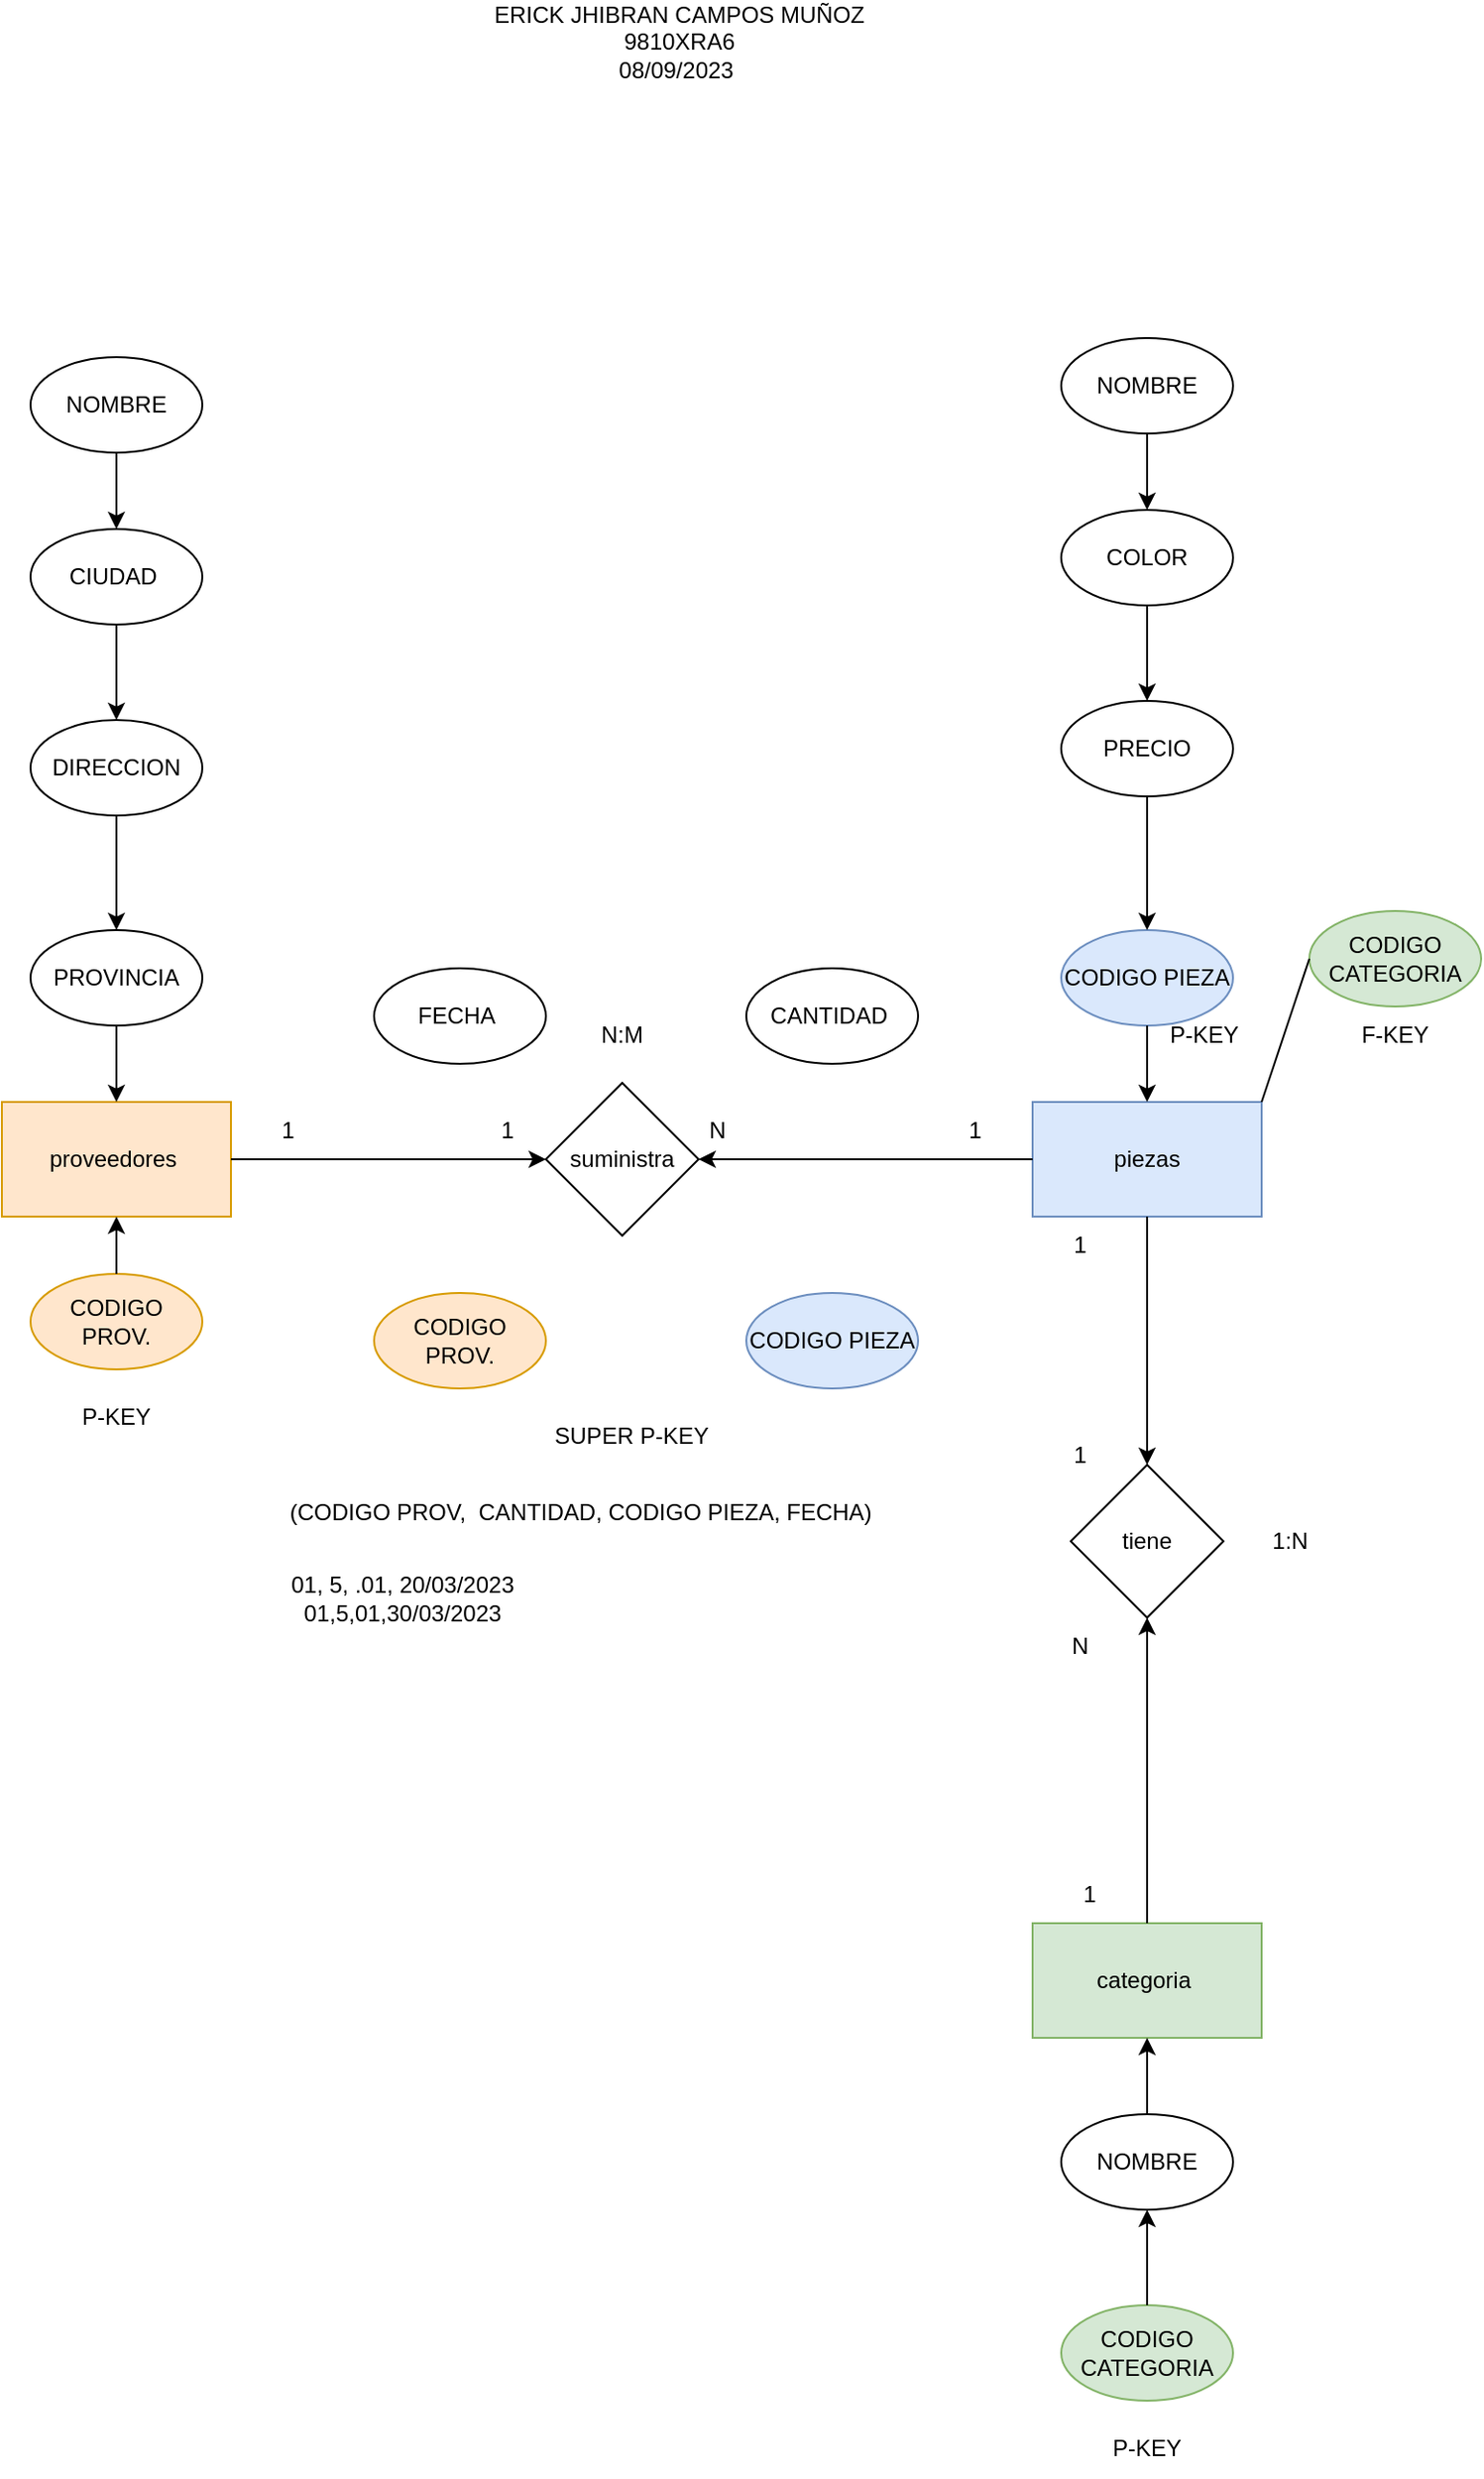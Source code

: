 <mxfile version="21.6.9" type="github">
  <diagram name="Página-1" id="ziAOTzdCENYnY3GCYSxh">
    <mxGraphModel dx="1426" dy="1962" grid="1" gridSize="10" guides="1" tooltips="1" connect="1" arrows="1" fold="1" page="1" pageScale="1" pageWidth="827" pageHeight="1169" math="0" shadow="0">
      <root>
        <mxCell id="0" />
        <mxCell id="1" parent="0" />
        <mxCell id="JAUOJudNKWlxqGS05e0u-1" value="proveedores&amp;nbsp;" style="rounded=0;whiteSpace=wrap;html=1;fillColor=#ffe6cc;strokeColor=#d79b00;" vertex="1" parent="1">
          <mxGeometry x="45" y="280" width="120" height="60" as="geometry" />
        </mxCell>
        <mxCell id="JAUOJudNKWlxqGS05e0u-2" value="piezas" style="rounded=0;whiteSpace=wrap;html=1;fillColor=#dae8fc;strokeColor=#6c8ebf;" vertex="1" parent="1">
          <mxGeometry x="585" y="280" width="120" height="60" as="geometry" />
        </mxCell>
        <mxCell id="JAUOJudNKWlxqGS05e0u-3" value="categoria&amp;nbsp;" style="rounded=0;whiteSpace=wrap;html=1;fillColor=#d5e8d4;strokeColor=#82b366;" vertex="1" parent="1">
          <mxGeometry x="585" y="710" width="120" height="60" as="geometry" />
        </mxCell>
        <mxCell id="JAUOJudNKWlxqGS05e0u-4" value="suministra" style="rhombus;whiteSpace=wrap;html=1;" vertex="1" parent="1">
          <mxGeometry x="330" y="270" width="80" height="80" as="geometry" />
        </mxCell>
        <mxCell id="JAUOJudNKWlxqGS05e0u-5" value="tiene" style="rhombus;whiteSpace=wrap;html=1;" vertex="1" parent="1">
          <mxGeometry x="605" y="470" width="80" height="80" as="geometry" />
        </mxCell>
        <mxCell id="JAUOJudNKWlxqGS05e0u-6" value="" style="endArrow=classic;html=1;rounded=0;exitX=1;exitY=0.5;exitDx=0;exitDy=0;entryX=0;entryY=0.5;entryDx=0;entryDy=0;" edge="1" parent="1" source="JAUOJudNKWlxqGS05e0u-1" target="JAUOJudNKWlxqGS05e0u-4">
          <mxGeometry width="50" height="50" relative="1" as="geometry">
            <mxPoint x="390" y="430" as="sourcePoint" />
            <mxPoint x="320" y="330" as="targetPoint" />
          </mxGeometry>
        </mxCell>
        <mxCell id="JAUOJudNKWlxqGS05e0u-7" value="" style="endArrow=classic;html=1;rounded=0;entryX=1;entryY=0.5;entryDx=0;entryDy=0;exitX=0;exitY=0.5;exitDx=0;exitDy=0;" edge="1" parent="1" source="JAUOJudNKWlxqGS05e0u-2" target="JAUOJudNKWlxqGS05e0u-4">
          <mxGeometry width="50" height="50" relative="1" as="geometry">
            <mxPoint x="420" y="310" as="sourcePoint" />
            <mxPoint x="340" y="320" as="targetPoint" />
          </mxGeometry>
        </mxCell>
        <mxCell id="JAUOJudNKWlxqGS05e0u-9" value="" style="endArrow=classic;html=1;rounded=0;entryX=0.5;entryY=0;entryDx=0;entryDy=0;exitX=0.5;exitY=1;exitDx=0;exitDy=0;" edge="1" parent="1" source="JAUOJudNKWlxqGS05e0u-2" target="JAUOJudNKWlxqGS05e0u-5">
          <mxGeometry width="50" height="50" relative="1" as="geometry">
            <mxPoint x="390" y="430" as="sourcePoint" />
            <mxPoint x="440" y="380" as="targetPoint" />
          </mxGeometry>
        </mxCell>
        <mxCell id="JAUOJudNKWlxqGS05e0u-10" value="" style="endArrow=classic;html=1;rounded=0;entryX=0.5;entryY=1;entryDx=0;entryDy=0;exitX=0.5;exitY=0;exitDx=0;exitDy=0;" edge="1" parent="1" source="JAUOJudNKWlxqGS05e0u-3" target="JAUOJudNKWlxqGS05e0u-5">
          <mxGeometry width="50" height="50" relative="1" as="geometry">
            <mxPoint x="390" y="680" as="sourcePoint" />
            <mxPoint x="440" y="630" as="targetPoint" />
          </mxGeometry>
        </mxCell>
        <mxCell id="JAUOJudNKWlxqGS05e0u-11" value="PROVINCIA" style="ellipse;whiteSpace=wrap;html=1;" vertex="1" parent="1">
          <mxGeometry x="60" y="190" width="90" height="50" as="geometry" />
        </mxCell>
        <mxCell id="JAUOJudNKWlxqGS05e0u-12" value="DIRECCION" style="ellipse;whiteSpace=wrap;html=1;" vertex="1" parent="1">
          <mxGeometry x="60" y="80" width="90" height="50" as="geometry" />
        </mxCell>
        <mxCell id="JAUOJudNKWlxqGS05e0u-13" value="CODIGO CATEGORIA" style="ellipse;whiteSpace=wrap;html=1;fillColor=#d5e8d4;strokeColor=#82b366;" vertex="1" parent="1">
          <mxGeometry x="600" y="910" width="90" height="50" as="geometry" />
        </mxCell>
        <mxCell id="JAUOJudNKWlxqGS05e0u-14" value="NOMBRE" style="ellipse;whiteSpace=wrap;html=1;" vertex="1" parent="1">
          <mxGeometry x="600" y="810" width="90" height="50" as="geometry" />
        </mxCell>
        <mxCell id="JAUOJudNKWlxqGS05e0u-15" value="CANTIDAD&amp;nbsp;" style="ellipse;whiteSpace=wrap;html=1;" vertex="1" parent="1">
          <mxGeometry x="435" y="210" width="90" height="50" as="geometry" />
        </mxCell>
        <mxCell id="JAUOJudNKWlxqGS05e0u-16" value="FECHA&amp;nbsp;" style="ellipse;whiteSpace=wrap;html=1;" vertex="1" parent="1">
          <mxGeometry x="240" y="210" width="90" height="50" as="geometry" />
        </mxCell>
        <mxCell id="JAUOJudNKWlxqGS05e0u-17" value="CIUDAD&amp;nbsp;" style="ellipse;whiteSpace=wrap;html=1;" vertex="1" parent="1">
          <mxGeometry x="60" y="-20" width="90" height="50" as="geometry" />
        </mxCell>
        <mxCell id="JAUOJudNKWlxqGS05e0u-18" value="NOMBRE" style="ellipse;whiteSpace=wrap;html=1;" vertex="1" parent="1">
          <mxGeometry x="60" y="-110" width="90" height="50" as="geometry" />
        </mxCell>
        <mxCell id="JAUOJudNKWlxqGS05e0u-19" value="CODIGO PIEZA" style="ellipse;whiteSpace=wrap;html=1;fillColor=#dae8fc;strokeColor=#6c8ebf;" vertex="1" parent="1">
          <mxGeometry x="600" y="190" width="90" height="50" as="geometry" />
        </mxCell>
        <mxCell id="JAUOJudNKWlxqGS05e0u-20" value="COLOR" style="ellipse;whiteSpace=wrap;html=1;" vertex="1" parent="1">
          <mxGeometry x="600" y="-30" width="90" height="50" as="geometry" />
        </mxCell>
        <mxCell id="JAUOJudNKWlxqGS05e0u-21" value="PRECIO" style="ellipse;whiteSpace=wrap;html=1;" vertex="1" parent="1">
          <mxGeometry x="600" y="70" width="90" height="50" as="geometry" />
        </mxCell>
        <mxCell id="JAUOJudNKWlxqGS05e0u-22" value="NOMBRE" style="ellipse;whiteSpace=wrap;html=1;" vertex="1" parent="1">
          <mxGeometry x="600" y="-120" width="90" height="50" as="geometry" />
        </mxCell>
        <mxCell id="JAUOJudNKWlxqGS05e0u-23" value="CODIGO PROV." style="ellipse;whiteSpace=wrap;html=1;fillColor=#ffe6cc;strokeColor=#d79b00;" vertex="1" parent="1">
          <mxGeometry x="60" y="370" width="90" height="50" as="geometry" />
        </mxCell>
        <mxCell id="JAUOJudNKWlxqGS05e0u-26" value="CODIGO CATEGORIA" style="ellipse;whiteSpace=wrap;html=1;fillColor=#d5e8d4;strokeColor=#82b366;" vertex="1" parent="1">
          <mxGeometry x="730" y="180" width="90" height="50" as="geometry" />
        </mxCell>
        <mxCell id="JAUOJudNKWlxqGS05e0u-27" value="CODIGO PROV." style="ellipse;whiteSpace=wrap;html=1;fillColor=#ffe6cc;strokeColor=#d79b00;" vertex="1" parent="1">
          <mxGeometry x="240" y="380" width="90" height="50" as="geometry" />
        </mxCell>
        <mxCell id="JAUOJudNKWlxqGS05e0u-28" value="CODIGO PIEZA" style="ellipse;whiteSpace=wrap;html=1;fillColor=#dae8fc;strokeColor=#6c8ebf;" vertex="1" parent="1">
          <mxGeometry x="435" y="380" width="90" height="50" as="geometry" />
        </mxCell>
        <mxCell id="JAUOJudNKWlxqGS05e0u-29" value="" style="endArrow=classic;html=1;rounded=0;exitX=0.5;exitY=1;exitDx=0;exitDy=0;entryX=0.5;entryY=0;entryDx=0;entryDy=0;" edge="1" parent="1" source="JAUOJudNKWlxqGS05e0u-18" target="JAUOJudNKWlxqGS05e0u-17">
          <mxGeometry width="50" height="50" relative="1" as="geometry">
            <mxPoint x="390" y="60" as="sourcePoint" />
            <mxPoint x="440" y="10" as="targetPoint" />
          </mxGeometry>
        </mxCell>
        <mxCell id="JAUOJudNKWlxqGS05e0u-30" value="" style="endArrow=classic;html=1;rounded=0;entryX=0.5;entryY=0;entryDx=0;entryDy=0;exitX=0.5;exitY=1;exitDx=0;exitDy=0;" edge="1" parent="1" source="JAUOJudNKWlxqGS05e0u-17" target="JAUOJudNKWlxqGS05e0u-12">
          <mxGeometry width="50" height="50" relative="1" as="geometry">
            <mxPoint x="105" y="40" as="sourcePoint" />
            <mxPoint x="115" y="-10" as="targetPoint" />
          </mxGeometry>
        </mxCell>
        <mxCell id="JAUOJudNKWlxqGS05e0u-31" value="" style="endArrow=classic;html=1;rounded=0;exitX=0.5;exitY=1;exitDx=0;exitDy=0;entryX=0.5;entryY=0;entryDx=0;entryDy=0;" edge="1" parent="1" source="JAUOJudNKWlxqGS05e0u-12" target="JAUOJudNKWlxqGS05e0u-11">
          <mxGeometry width="50" height="50" relative="1" as="geometry">
            <mxPoint x="125" y="-40" as="sourcePoint" />
            <mxPoint x="125" as="targetPoint" />
          </mxGeometry>
        </mxCell>
        <mxCell id="JAUOJudNKWlxqGS05e0u-32" value="" style="endArrow=classic;html=1;rounded=0;exitX=0.5;exitY=1;exitDx=0;exitDy=0;entryX=0.5;entryY=0;entryDx=0;entryDy=0;" edge="1" parent="1" source="JAUOJudNKWlxqGS05e0u-11" target="JAUOJudNKWlxqGS05e0u-1">
          <mxGeometry width="50" height="50" relative="1" as="geometry">
            <mxPoint x="135" y="-30" as="sourcePoint" />
            <mxPoint x="135" y="10" as="targetPoint" />
          </mxGeometry>
        </mxCell>
        <mxCell id="JAUOJudNKWlxqGS05e0u-33" value="1" style="text;html=1;strokeColor=none;fillColor=none;align=center;verticalAlign=middle;whiteSpace=wrap;rounded=0;" vertex="1" parent="1">
          <mxGeometry x="165" y="280" width="60" height="30" as="geometry" />
        </mxCell>
        <mxCell id="JAUOJudNKWlxqGS05e0u-35" value="1" style="text;html=1;strokeColor=none;fillColor=none;align=center;verticalAlign=middle;whiteSpace=wrap;rounded=0;" vertex="1" parent="1">
          <mxGeometry x="280" y="280" width="60" height="30" as="geometry" />
        </mxCell>
        <mxCell id="JAUOJudNKWlxqGS05e0u-36" value="1" style="text;html=1;strokeColor=none;fillColor=none;align=center;verticalAlign=middle;whiteSpace=wrap;rounded=0;" vertex="1" parent="1">
          <mxGeometry x="525" y="280" width="60" height="30" as="geometry" />
        </mxCell>
        <mxCell id="JAUOJudNKWlxqGS05e0u-37" value="1" style="text;html=1;strokeColor=none;fillColor=none;align=center;verticalAlign=middle;whiteSpace=wrap;rounded=0;" vertex="1" parent="1">
          <mxGeometry x="580" y="340" width="60" height="30" as="geometry" />
        </mxCell>
        <mxCell id="JAUOJudNKWlxqGS05e0u-39" value="1" style="text;html=1;strokeColor=none;fillColor=none;align=center;verticalAlign=middle;whiteSpace=wrap;rounded=0;" vertex="1" parent="1">
          <mxGeometry x="580" y="450" width="60" height="30" as="geometry" />
        </mxCell>
        <mxCell id="JAUOJudNKWlxqGS05e0u-40" value="1" style="text;html=1;strokeColor=none;fillColor=none;align=center;verticalAlign=middle;whiteSpace=wrap;rounded=0;" vertex="1" parent="1">
          <mxGeometry x="585" y="680" width="60" height="30" as="geometry" />
        </mxCell>
        <mxCell id="JAUOJudNKWlxqGS05e0u-41" value="N" style="text;html=1;strokeColor=none;fillColor=none;align=center;verticalAlign=middle;whiteSpace=wrap;rounded=0;" vertex="1" parent="1">
          <mxGeometry x="390" y="280" width="60" height="30" as="geometry" />
        </mxCell>
        <mxCell id="JAUOJudNKWlxqGS05e0u-42" value="N" style="text;html=1;strokeColor=none;fillColor=none;align=center;verticalAlign=middle;whiteSpace=wrap;rounded=0;" vertex="1" parent="1">
          <mxGeometry x="580" y="550" width="60" height="30" as="geometry" />
        </mxCell>
        <mxCell id="JAUOJudNKWlxqGS05e0u-43" value="N:M" style="text;html=1;strokeColor=none;fillColor=none;align=center;verticalAlign=middle;whiteSpace=wrap;rounded=0;" vertex="1" parent="1">
          <mxGeometry x="340" y="230" width="60" height="30" as="geometry" />
        </mxCell>
        <mxCell id="JAUOJudNKWlxqGS05e0u-44" value="1:N" style="text;html=1;strokeColor=none;fillColor=none;align=center;verticalAlign=middle;whiteSpace=wrap;rounded=0;" vertex="1" parent="1">
          <mxGeometry x="690" y="495" width="60" height="30" as="geometry" />
        </mxCell>
        <mxCell id="JAUOJudNKWlxqGS05e0u-45" value="" style="endArrow=classic;html=1;rounded=0;entryX=0.5;entryY=0;entryDx=0;entryDy=0;exitX=0.5;exitY=1;exitDx=0;exitDy=0;" edge="1" parent="1" source="JAUOJudNKWlxqGS05e0u-22" target="JAUOJudNKWlxqGS05e0u-20">
          <mxGeometry width="50" height="50" relative="1" as="geometry">
            <mxPoint x="390" y="190" as="sourcePoint" />
            <mxPoint x="440" y="140" as="targetPoint" />
          </mxGeometry>
        </mxCell>
        <mxCell id="JAUOJudNKWlxqGS05e0u-46" value="" style="endArrow=classic;html=1;rounded=0;entryX=0.5;entryY=0;entryDx=0;entryDy=0;exitX=0.5;exitY=1;exitDx=0;exitDy=0;" edge="1" parent="1" source="JAUOJudNKWlxqGS05e0u-20" target="JAUOJudNKWlxqGS05e0u-21">
          <mxGeometry width="50" height="50" relative="1" as="geometry">
            <mxPoint x="390" y="190" as="sourcePoint" />
            <mxPoint x="440" y="140" as="targetPoint" />
          </mxGeometry>
        </mxCell>
        <mxCell id="JAUOJudNKWlxqGS05e0u-47" value="" style="endArrow=classic;html=1;rounded=0;entryX=0.5;entryY=0;entryDx=0;entryDy=0;exitX=0.5;exitY=1;exitDx=0;exitDy=0;" edge="1" parent="1" source="JAUOJudNKWlxqGS05e0u-21" target="JAUOJudNKWlxqGS05e0u-19">
          <mxGeometry width="50" height="50" relative="1" as="geometry">
            <mxPoint x="390" y="190" as="sourcePoint" />
            <mxPoint x="440" y="140" as="targetPoint" />
          </mxGeometry>
        </mxCell>
        <mxCell id="JAUOJudNKWlxqGS05e0u-48" value="" style="endArrow=classic;html=1;rounded=0;entryX=0.5;entryY=0;entryDx=0;entryDy=0;exitX=0.5;exitY=1;exitDx=0;exitDy=0;" edge="1" parent="1" source="JAUOJudNKWlxqGS05e0u-19" target="JAUOJudNKWlxqGS05e0u-2">
          <mxGeometry width="50" height="50" relative="1" as="geometry">
            <mxPoint x="638" y="246" as="sourcePoint" />
            <mxPoint x="440" y="140" as="targetPoint" />
          </mxGeometry>
        </mxCell>
        <mxCell id="JAUOJudNKWlxqGS05e0u-49" value="" style="endArrow=classic;html=1;rounded=0;exitX=0.5;exitY=0;exitDx=0;exitDy=0;entryX=0.5;entryY=1;entryDx=0;entryDy=0;" edge="1" parent="1" source="JAUOJudNKWlxqGS05e0u-13" target="JAUOJudNKWlxqGS05e0u-14">
          <mxGeometry width="50" height="50" relative="1" as="geometry">
            <mxPoint x="390" y="680" as="sourcePoint" />
            <mxPoint x="440" y="630" as="targetPoint" />
          </mxGeometry>
        </mxCell>
        <mxCell id="JAUOJudNKWlxqGS05e0u-50" value="" style="endArrow=classic;html=1;rounded=0;exitX=0.5;exitY=0;exitDx=0;exitDy=0;entryX=0.5;entryY=1;entryDx=0;entryDy=0;" edge="1" parent="1" source="JAUOJudNKWlxqGS05e0u-14" target="JAUOJudNKWlxqGS05e0u-3">
          <mxGeometry width="50" height="50" relative="1" as="geometry">
            <mxPoint x="390" y="680" as="sourcePoint" />
            <mxPoint x="440" y="630" as="targetPoint" />
          </mxGeometry>
        </mxCell>
        <mxCell id="JAUOJudNKWlxqGS05e0u-51" value="P-KEY" style="text;html=1;strokeColor=none;fillColor=none;align=center;verticalAlign=middle;whiteSpace=wrap;rounded=0;" vertex="1" parent="1">
          <mxGeometry x="75" y="430" width="60" height="30" as="geometry" />
        </mxCell>
        <mxCell id="JAUOJudNKWlxqGS05e0u-52" value="P-KEY" style="text;html=1;strokeColor=none;fillColor=none;align=center;verticalAlign=middle;whiteSpace=wrap;rounded=0;" vertex="1" parent="1">
          <mxGeometry x="645" y="230" width="60" height="30" as="geometry" />
        </mxCell>
        <mxCell id="JAUOJudNKWlxqGS05e0u-53" value="P-KEY" style="text;html=1;strokeColor=none;fillColor=none;align=center;verticalAlign=middle;whiteSpace=wrap;rounded=0;" vertex="1" parent="1">
          <mxGeometry x="615" y="970" width="60" height="30" as="geometry" />
        </mxCell>
        <mxCell id="JAUOJudNKWlxqGS05e0u-54" value="F-KEY" style="text;html=1;strokeColor=none;fillColor=none;align=center;verticalAlign=middle;whiteSpace=wrap;rounded=0;" vertex="1" parent="1">
          <mxGeometry x="745" y="230" width="60" height="30" as="geometry" />
        </mxCell>
        <mxCell id="JAUOJudNKWlxqGS05e0u-57" value="" style="endArrow=classic;html=1;rounded=0;entryX=0.5;entryY=1;entryDx=0;entryDy=0;exitX=0.5;exitY=0;exitDx=0;exitDy=0;" edge="1" parent="1" source="JAUOJudNKWlxqGS05e0u-23" target="JAUOJudNKWlxqGS05e0u-1">
          <mxGeometry width="50" height="50" relative="1" as="geometry">
            <mxPoint x="390" y="680" as="sourcePoint" />
            <mxPoint x="440" y="630" as="targetPoint" />
          </mxGeometry>
        </mxCell>
        <mxCell id="JAUOJudNKWlxqGS05e0u-60" value="" style="endArrow=none;html=1;rounded=0;entryX=0;entryY=0.5;entryDx=0;entryDy=0;exitX=1;exitY=0;exitDx=0;exitDy=0;" edge="1" parent="1" source="JAUOJudNKWlxqGS05e0u-2" target="JAUOJudNKWlxqGS05e0u-26">
          <mxGeometry width="50" height="50" relative="1" as="geometry">
            <mxPoint x="390" y="310" as="sourcePoint" />
            <mxPoint x="440" y="260" as="targetPoint" />
          </mxGeometry>
        </mxCell>
        <mxCell id="JAUOJudNKWlxqGS05e0u-61" value="SUPER P-KEY" style="text;html=1;strokeColor=none;fillColor=none;align=center;verticalAlign=middle;whiteSpace=wrap;rounded=0;" vertex="1" parent="1">
          <mxGeometry x="315" y="440" width="120" height="30" as="geometry" />
        </mxCell>
        <mxCell id="JAUOJudNKWlxqGS05e0u-62" value="(CODIGO PROV,&amp;nbsp; CANTIDAD, CODIGO PIEZA, FECHA)&amp;nbsp;" style="text;html=1;strokeColor=none;fillColor=none;align=center;verticalAlign=middle;whiteSpace=wrap;rounded=0;" vertex="1" parent="1">
          <mxGeometry x="190" y="480" width="320" height="30" as="geometry" />
        </mxCell>
        <mxCell id="JAUOJudNKWlxqGS05e0u-63" value="01, 5, .01, 20/03/2023&lt;br&gt;01,5,01,30/03/2023" style="text;html=1;strokeColor=none;fillColor=none;align=center;verticalAlign=middle;whiteSpace=wrap;rounded=0;" vertex="1" parent="1">
          <mxGeometry x="190" y="525" width="130" height="30" as="geometry" />
        </mxCell>
        <mxCell id="JAUOJudNKWlxqGS05e0u-64" value="ERICK JHIBRAN CAMPOS MUÑOZ&lt;br&gt;9810XRA6&lt;br&gt;08/09/2023&amp;nbsp;" style="text;html=1;strokeColor=none;fillColor=none;align=center;verticalAlign=middle;whiteSpace=wrap;rounded=0;" vertex="1" parent="1">
          <mxGeometry x="290" y="-290" width="220" height="30" as="geometry" />
        </mxCell>
      </root>
    </mxGraphModel>
  </diagram>
</mxfile>
